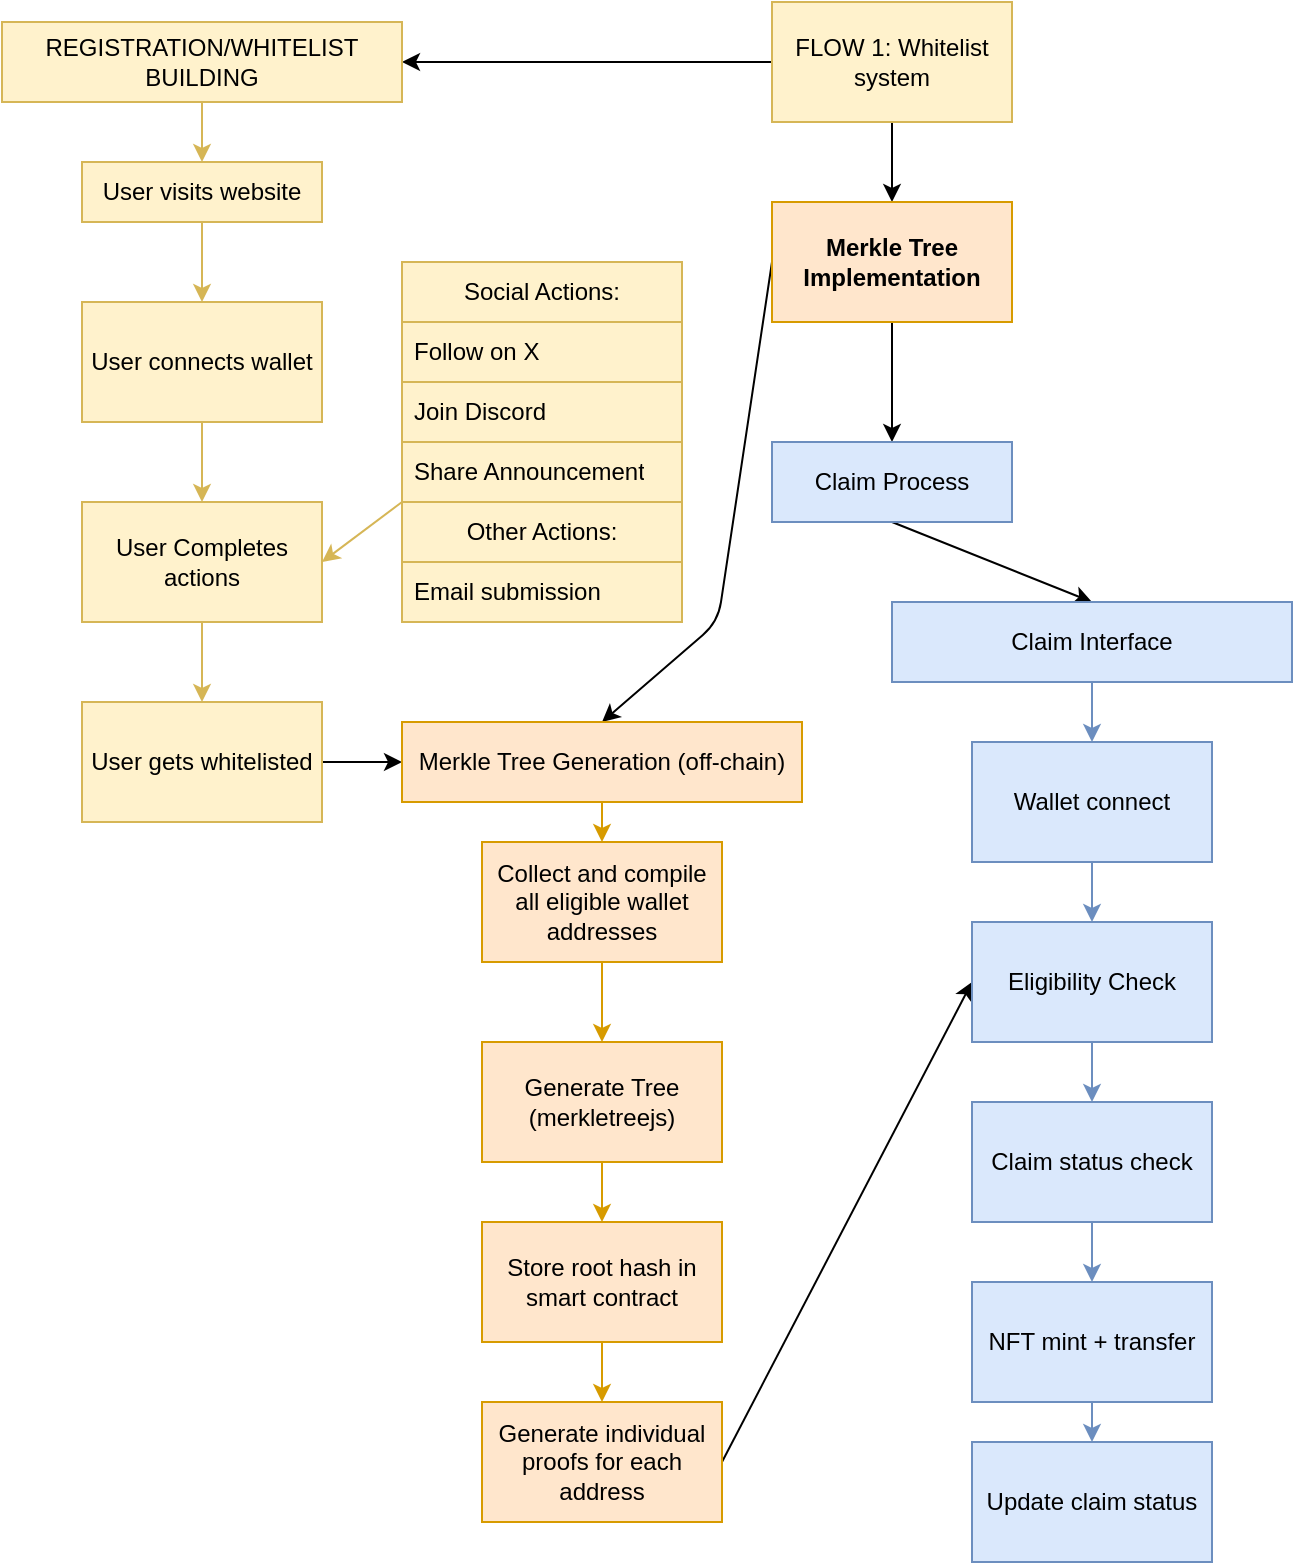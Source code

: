 <mxfile>
    <diagram id="iAXftznuv3cyrNbNLmr6" name="Page-1">
        <mxGraphModel dx="776" dy="604" grid="1" gridSize="10" guides="1" tooltips="1" connect="1" arrows="1" fold="1" page="1" pageScale="1" pageWidth="850" pageHeight="1100" math="0" shadow="0">
            <root>
                <mxCell id="0"/>
                <mxCell id="1" parent="0"/>
                <mxCell id="43" style="edgeStyle=none;html=1;exitX=0;exitY=0.5;exitDx=0;exitDy=0;entryX=1;entryY=0.5;entryDx=0;entryDy=0;" parent="1" source="2" target="7" edge="1">
                    <mxGeometry relative="1" as="geometry"/>
                </mxCell>
                <mxCell id="62" style="edgeStyle=none;html=1;exitX=0.5;exitY=1;exitDx=0;exitDy=0;entryX=0.5;entryY=0;entryDx=0;entryDy=0;" parent="1" source="2" target="3" edge="1">
                    <mxGeometry relative="1" as="geometry"/>
                </mxCell>
                <mxCell id="2" value="FLOW 1: Whitelist system" style="whiteSpace=wrap;html=1;fillColor=#fff2cc;strokeColor=#d6b656;" parent="1" vertex="1">
                    <mxGeometry x="487" y="40" width="120" height="60" as="geometry"/>
                </mxCell>
                <mxCell id="6" value="" style="edgeStyle=none;html=1;" parent="1" source="3" target="5" edge="1">
                    <mxGeometry relative="1" as="geometry"/>
                </mxCell>
                <mxCell id="60" style="edgeStyle=none;html=1;exitX=0;exitY=0.5;exitDx=0;exitDy=0;entryX=0.5;entryY=0;entryDx=0;entryDy=0;" parent="1" source="3" target="34" edge="1">
                    <mxGeometry relative="1" as="geometry">
                        <Array as="points">
                            <mxPoint x="460" y="350"/>
                        </Array>
                    </mxGeometry>
                </mxCell>
                <mxCell id="3" value="&lt;b&gt;Merkle Tree Implementation&lt;/b&gt;" style="whiteSpace=wrap;html=1;fillColor=#ffe6cc;strokeColor=#d79b00;" parent="1" vertex="1">
                    <mxGeometry x="487" y="140" width="120" height="60" as="geometry"/>
                </mxCell>
                <mxCell id="59" style="edgeStyle=none;html=1;exitX=0.5;exitY=1;exitDx=0;exitDy=0;entryX=0.5;entryY=0;entryDx=0;entryDy=0;" parent="1" source="5" target="47" edge="1">
                    <mxGeometry relative="1" as="geometry"/>
                </mxCell>
                <mxCell id="5" value="Claim Process" style="whiteSpace=wrap;html=1;fillColor=#dae8fc;strokeColor=#6c8ebf;" parent="1" vertex="1">
                    <mxGeometry x="487" y="260" width="120" height="40" as="geometry"/>
                </mxCell>
                <mxCell id="19" value="" style="edgeStyle=none;html=1;fillColor=#fff2cc;strokeColor=#d6b656;" parent="1" source="7" target="18" edge="1">
                    <mxGeometry relative="1" as="geometry"/>
                </mxCell>
                <mxCell id="7" value="REGISTRATION/WHITELIST BUILDING" style="whiteSpace=wrap;html=1;fillColor=#fff2cc;strokeColor=#d6b656;" parent="1" vertex="1">
                    <mxGeometry x="102" y="50" width="200" height="40" as="geometry"/>
                </mxCell>
                <mxCell id="31" value="" style="edgeStyle=none;html=1;fillColor=#fff2cc;strokeColor=#d6b656;" parent="1" source="12" target="27" edge="1">
                    <mxGeometry relative="1" as="geometry"/>
                </mxCell>
                <mxCell id="12" value="Social Actions:" style="swimlane;fontStyle=0;childLayout=stackLayout;horizontal=1;startSize=30;horizontalStack=0;resizeParent=1;resizeParentMax=0;resizeLast=0;collapsible=1;marginBottom=0;whiteSpace=wrap;html=1;fillColor=#fff2cc;strokeColor=#d6b656;" parent="1" vertex="1">
                    <mxGeometry x="302" y="170" width="140" height="120" as="geometry">
                        <mxRectangle x="330" y="260" width="80" height="30" as="alternateBounds"/>
                    </mxGeometry>
                </mxCell>
                <mxCell id="13" value="Follow on X" style="text;strokeColor=#d6b656;fillColor=#fff2cc;align=left;verticalAlign=middle;spacingLeft=4;spacingRight=4;overflow=hidden;points=[[0,0.5],[1,0.5]];portConstraint=eastwest;rotatable=0;whiteSpace=wrap;html=1;" parent="12" vertex="1">
                    <mxGeometry y="30" width="140" height="30" as="geometry"/>
                </mxCell>
                <mxCell id="14" value="Join Discord" style="text;strokeColor=#d6b656;fillColor=#fff2cc;align=left;verticalAlign=middle;spacingLeft=4;spacingRight=4;overflow=hidden;points=[[0,0.5],[1,0.5]];portConstraint=eastwest;rotatable=0;whiteSpace=wrap;html=1;" parent="12" vertex="1">
                    <mxGeometry y="60" width="140" height="30" as="geometry"/>
                </mxCell>
                <mxCell id="15" value="Share Announcement" style="text;strokeColor=#d6b656;fillColor=#fff2cc;align=left;verticalAlign=middle;spacingLeft=4;spacingRight=4;overflow=hidden;points=[[0,0.5],[1,0.5]];portConstraint=eastwest;rotatable=0;whiteSpace=wrap;html=1;" parent="12" vertex="1">
                    <mxGeometry y="90" width="140" height="30" as="geometry"/>
                </mxCell>
                <mxCell id="21" value="" style="edgeStyle=none;html=1;fillColor=#fff2cc;strokeColor=#d6b656;" parent="1" source="18" target="20" edge="1">
                    <mxGeometry relative="1" as="geometry"/>
                </mxCell>
                <mxCell id="18" value="User visits website" style="whiteSpace=wrap;html=1;fillColor=#fff2cc;strokeColor=#d6b656;" parent="1" vertex="1">
                    <mxGeometry x="142" y="120" width="120" height="30" as="geometry"/>
                </mxCell>
                <mxCell id="23" value="" style="edgeStyle=none;html=1;fillColor=#fff2cc;strokeColor=#d6b656;" parent="1" source="20" target="22" edge="1">
                    <mxGeometry relative="1" as="geometry"/>
                </mxCell>
                <mxCell id="20" value="User connects wallet" style="whiteSpace=wrap;html=1;fillColor=#fff2cc;strokeColor=#d6b656;" parent="1" vertex="1">
                    <mxGeometry x="142" y="190" width="120" height="60" as="geometry"/>
                </mxCell>
                <mxCell id="25" value="" style="edgeStyle=none;html=1;fillColor=#fff2cc;strokeColor=#d6b656;" parent="1" source="22" target="24" edge="1">
                    <mxGeometry relative="1" as="geometry"/>
                </mxCell>
                <mxCell id="22" value="User Completes actions" style="whiteSpace=wrap;html=1;fillColor=#fff2cc;strokeColor=#d6b656;" parent="1" vertex="1">
                    <mxGeometry x="142" y="290" width="120" height="60" as="geometry"/>
                </mxCell>
                <mxCell id="61" style="edgeStyle=none;html=1;exitX=1;exitY=0.5;exitDx=0;exitDy=0;entryX=0;entryY=0.5;entryDx=0;entryDy=0;" parent="1" source="24" target="34" edge="1">
                    <mxGeometry relative="1" as="geometry"/>
                </mxCell>
                <mxCell id="24" value="User gets whitelisted" style="whiteSpace=wrap;html=1;fillColor=#fff2cc;strokeColor=#d6b656;" parent="1" vertex="1">
                    <mxGeometry x="142" y="390" width="120" height="60" as="geometry"/>
                </mxCell>
                <mxCell id="33" style="edgeStyle=none;html=1;exitX=0;exitY=0;exitDx=0;exitDy=0;entryX=1;entryY=0.5;entryDx=0;entryDy=0;fillColor=#fff2cc;strokeColor=#d6b656;" parent="1" source="27" target="22" edge="1">
                    <mxGeometry relative="1" as="geometry"/>
                </mxCell>
                <mxCell id="27" value="Other Actions:" style="swimlane;fontStyle=0;childLayout=stackLayout;horizontal=1;startSize=30;horizontalStack=0;resizeParent=1;resizeParentMax=0;resizeLast=0;collapsible=1;marginBottom=0;whiteSpace=wrap;html=1;fillColor=#fff2cc;strokeColor=#d6b656;" parent="1" vertex="1">
                    <mxGeometry x="302" y="290" width="140" height="60" as="geometry">
                        <mxRectangle x="302" y="290" width="80" height="30" as="alternateBounds"/>
                    </mxGeometry>
                </mxCell>
                <mxCell id="28" value="Email submission" style="text;strokeColor=#d6b656;fillColor=#fff2cc;align=left;verticalAlign=middle;spacingLeft=4;spacingRight=4;overflow=hidden;points=[[0,0.5],[1,0.5]];portConstraint=eastwest;rotatable=0;whiteSpace=wrap;html=1;" parent="27" vertex="1">
                    <mxGeometry y="30" width="140" height="30" as="geometry"/>
                </mxCell>
                <mxCell id="36" value="" style="edgeStyle=none;html=1;fillColor=#ffe6cc;strokeColor=#d79b00;" parent="1" source="34" target="35" edge="1">
                    <mxGeometry relative="1" as="geometry"/>
                </mxCell>
                <mxCell id="34" value="Merkle Tree Generation (off-chain)" style="whiteSpace=wrap;html=1;fillColor=#ffe6cc;strokeColor=#d79b00;" parent="1" vertex="1">
                    <mxGeometry x="302" y="400" width="200" height="40" as="geometry"/>
                </mxCell>
                <mxCell id="38" value="" style="edgeStyle=none;html=1;fillColor=#ffe6cc;strokeColor=#d79b00;" parent="1" source="35" target="37" edge="1">
                    <mxGeometry relative="1" as="geometry"/>
                </mxCell>
                <mxCell id="35" value="Collect and compile all eligible wallet addresses" style="whiteSpace=wrap;html=1;fillColor=#ffe6cc;strokeColor=#d79b00;" parent="1" vertex="1">
                    <mxGeometry x="342" y="460" width="120" height="60" as="geometry"/>
                </mxCell>
                <mxCell id="40" value="" style="edgeStyle=none;html=1;fillColor=#ffe6cc;strokeColor=#d79b00;" parent="1" source="37" target="39" edge="1">
                    <mxGeometry relative="1" as="geometry"/>
                </mxCell>
                <mxCell id="37" value="Generate Tree (merkletreejs)" style="whiteSpace=wrap;html=1;fillColor=#ffe6cc;strokeColor=#d79b00;" parent="1" vertex="1">
                    <mxGeometry x="342" y="560" width="120" height="60" as="geometry"/>
                </mxCell>
                <mxCell id="42" value="" style="edgeStyle=none;html=1;fillColor=#ffe6cc;strokeColor=#d79b00;" parent="1" source="39" target="41" edge="1">
                    <mxGeometry relative="1" as="geometry"/>
                </mxCell>
                <mxCell id="39" value="Store root hash in smart contract" style="whiteSpace=wrap;html=1;fillColor=#ffe6cc;strokeColor=#d79b00;" parent="1" vertex="1">
                    <mxGeometry x="342" y="650" width="120" height="60" as="geometry"/>
                </mxCell>
                <mxCell id="58" style="edgeStyle=none;html=1;exitX=1;exitY=0.5;exitDx=0;exitDy=0;entryX=0;entryY=0.5;entryDx=0;entryDy=0;" parent="1" source="41" target="50" edge="1">
                    <mxGeometry relative="1" as="geometry"/>
                </mxCell>
                <mxCell id="41" value="Generate individual proofs for each address" style="whiteSpace=wrap;html=1;fillColor=#ffe6cc;strokeColor=#d79b00;" parent="1" vertex="1">
                    <mxGeometry x="342" y="740" width="120" height="60" as="geometry"/>
                </mxCell>
                <mxCell id="49" value="" style="edgeStyle=none;html=1;fillColor=#dae8fc;strokeColor=#6c8ebf;" parent="1" source="47" target="48" edge="1">
                    <mxGeometry relative="1" as="geometry"/>
                </mxCell>
                <mxCell id="47" value="Claim Interface" style="whiteSpace=wrap;html=1;fillColor=#dae8fc;strokeColor=#6c8ebf;" parent="1" vertex="1">
                    <mxGeometry x="547" y="340" width="200" height="40" as="geometry"/>
                </mxCell>
                <mxCell id="51" value="" style="edgeStyle=none;html=1;fillColor=#dae8fc;strokeColor=#6c8ebf;" parent="1" source="48" target="50" edge="1">
                    <mxGeometry relative="1" as="geometry"/>
                </mxCell>
                <mxCell id="48" value="Wallet connect" style="whiteSpace=wrap;html=1;fillColor=#dae8fc;strokeColor=#6c8ebf;" parent="1" vertex="1">
                    <mxGeometry x="587" y="410" width="120" height="60" as="geometry"/>
                </mxCell>
                <mxCell id="53" value="" style="edgeStyle=none;html=1;fillColor=#dae8fc;strokeColor=#6c8ebf;" parent="1" source="50" target="52" edge="1">
                    <mxGeometry relative="1" as="geometry"/>
                </mxCell>
                <mxCell id="50" value="Eligibility Check" style="whiteSpace=wrap;html=1;fillColor=#dae8fc;strokeColor=#6c8ebf;" parent="1" vertex="1">
                    <mxGeometry x="587" y="500" width="120" height="60" as="geometry"/>
                </mxCell>
                <mxCell id="55" value="" style="edgeStyle=none;html=1;fillColor=#dae8fc;strokeColor=#6c8ebf;" parent="1" source="52" target="54" edge="1">
                    <mxGeometry relative="1" as="geometry"/>
                </mxCell>
                <mxCell id="52" value="Claim status check" style="whiteSpace=wrap;html=1;fillColor=#dae8fc;strokeColor=#6c8ebf;" parent="1" vertex="1">
                    <mxGeometry x="587" y="590" width="120" height="60" as="geometry"/>
                </mxCell>
                <mxCell id="57" value="" style="edgeStyle=none;html=1;fillColor=#dae8fc;strokeColor=#6c8ebf;" parent="1" source="54" target="56" edge="1">
                    <mxGeometry relative="1" as="geometry"/>
                </mxCell>
                <mxCell id="54" value="NFT mint + transfer" style="whiteSpace=wrap;html=1;fillColor=#dae8fc;strokeColor=#6c8ebf;" parent="1" vertex="1">
                    <mxGeometry x="587" y="680" width="120" height="60" as="geometry"/>
                </mxCell>
                <mxCell id="56" value="Update claim status" style="whiteSpace=wrap;html=1;fillColor=#dae8fc;strokeColor=#6c8ebf;" parent="1" vertex="1">
                    <mxGeometry x="587" y="760" width="120" height="60" as="geometry"/>
                </mxCell>
            </root>
        </mxGraphModel>
    </diagram>
</mxfile>